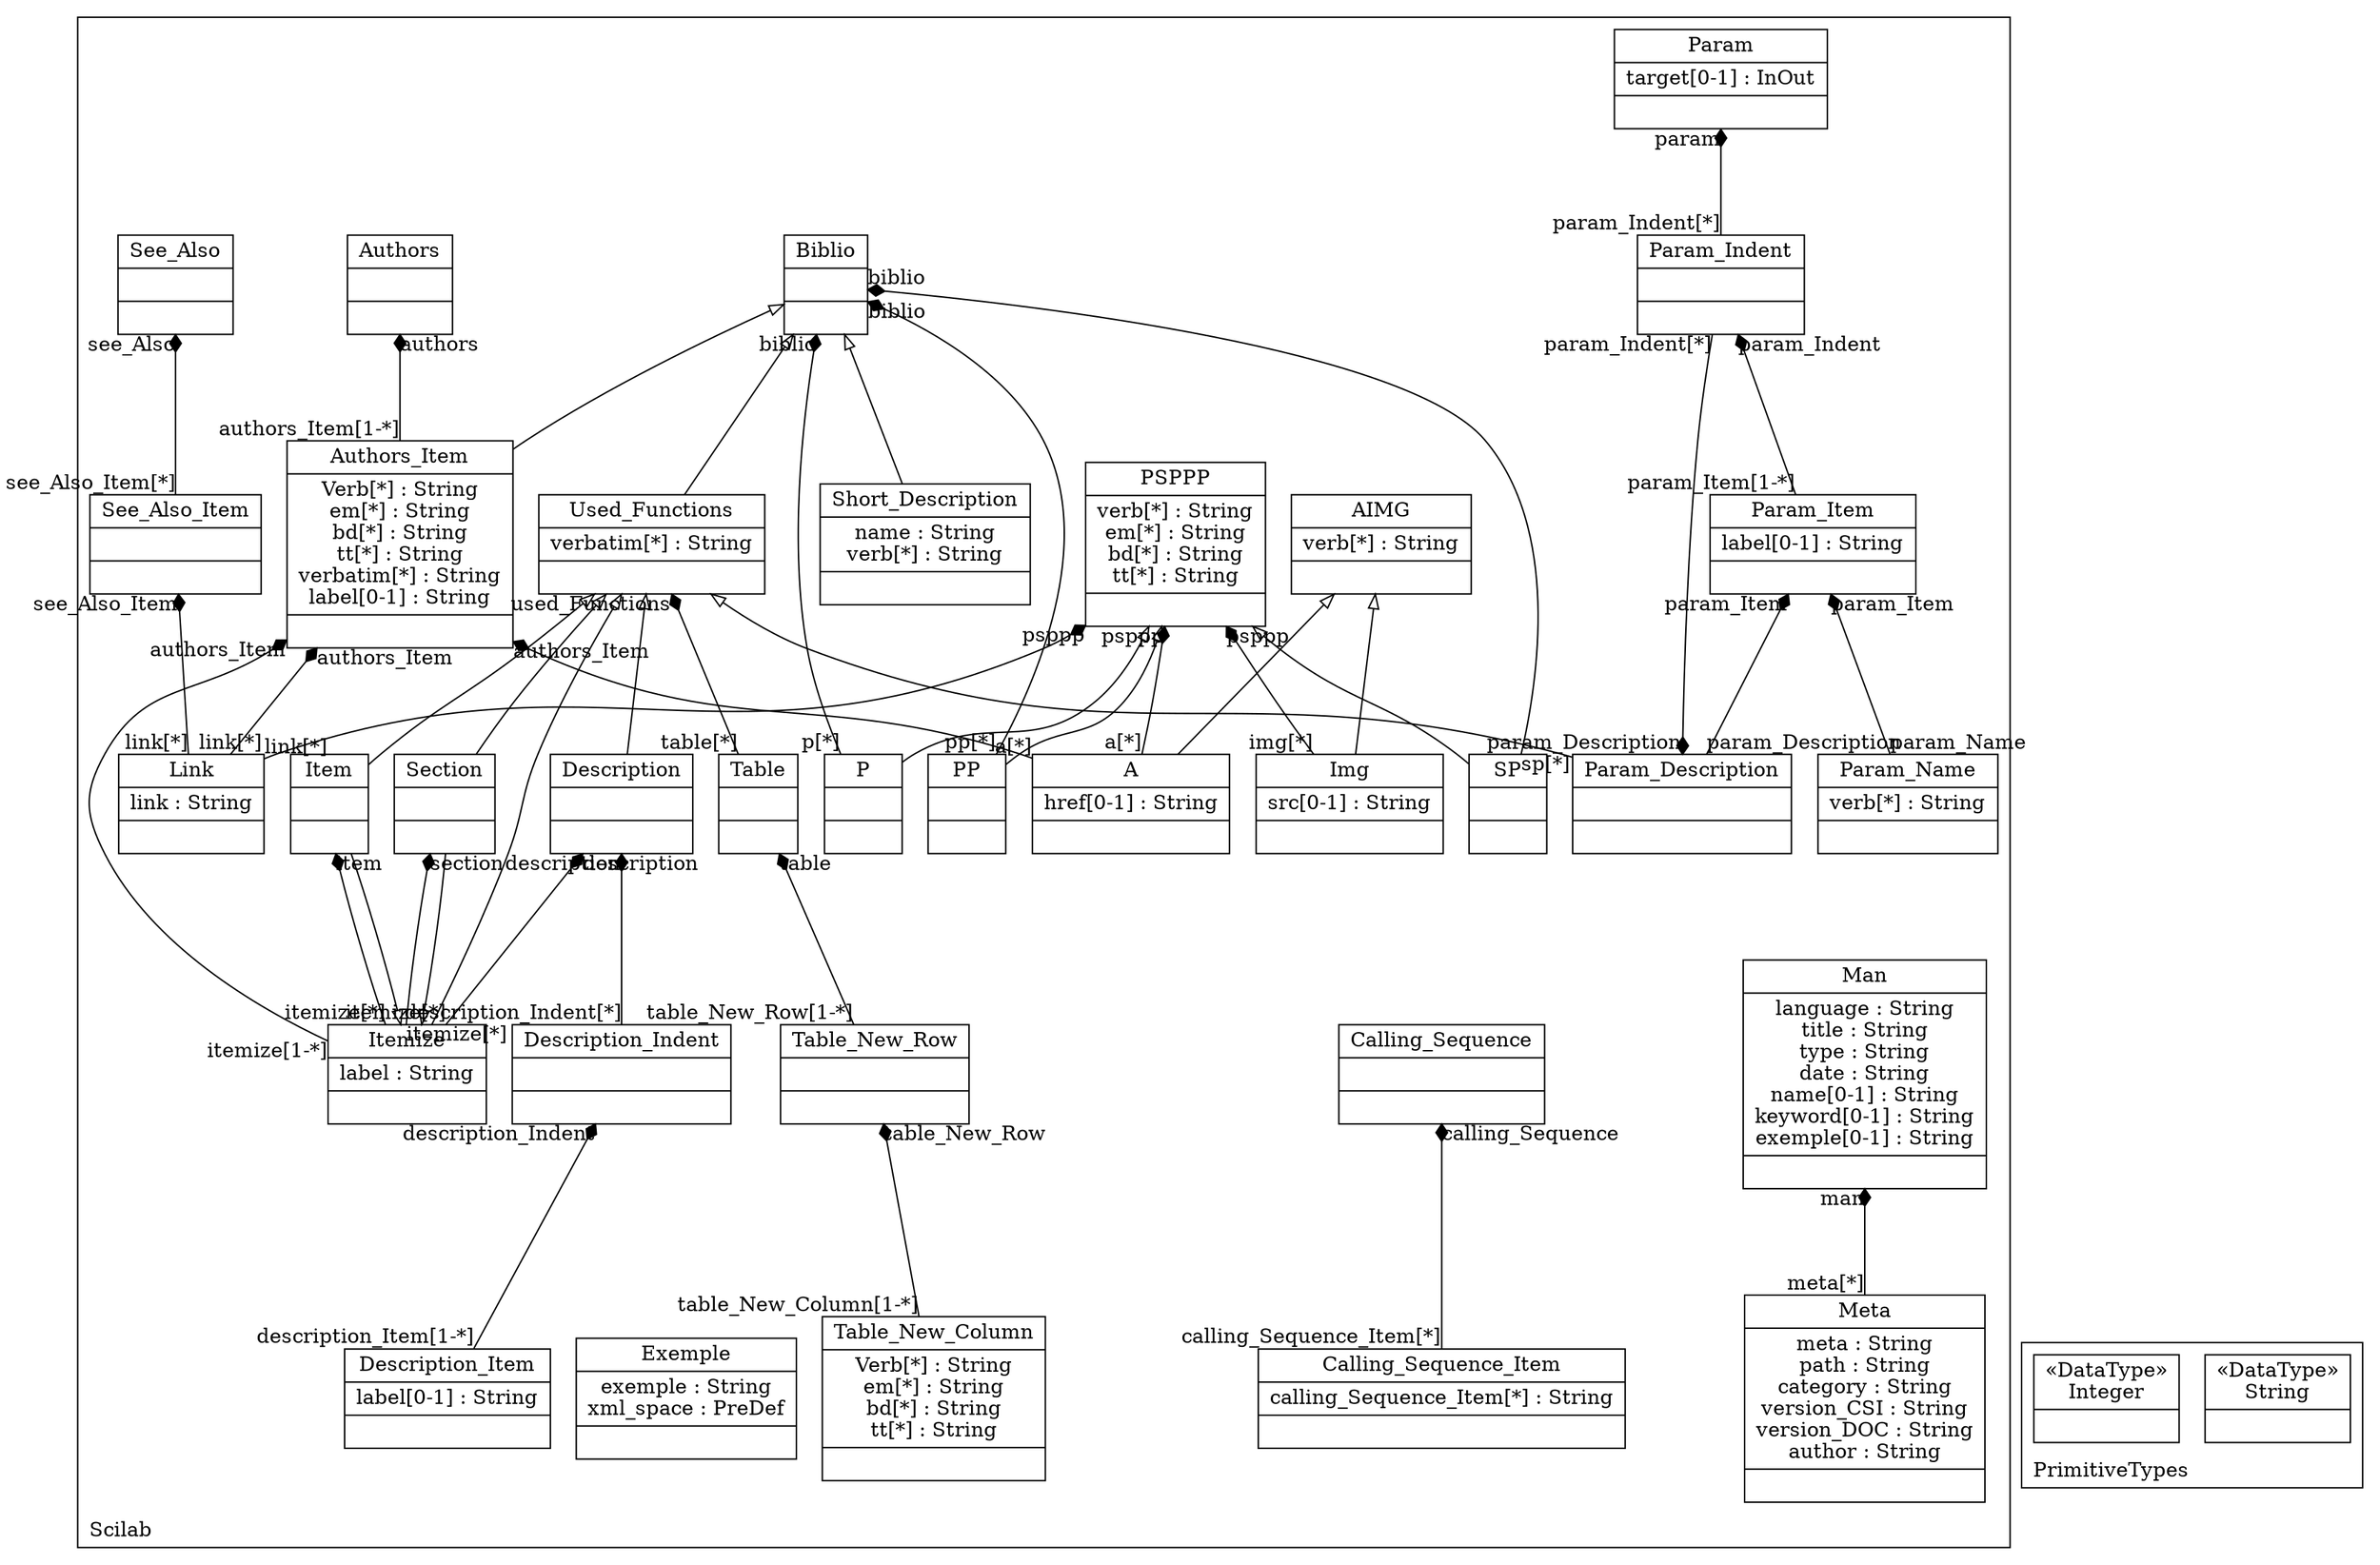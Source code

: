 digraph "KM3 Model in DOT" {
graph[rankdir=BT,labeljust=l,labelloc=t,nodeSep=0.75,compound=true];
 subgraph "cluster_Scilab"{
labelloc=t
color=black
label=Scilab
 node[shape=record];
Man[label="{Man|language : String\ntitle : String\ntype : String\ndate : String\nname[0-1] : String\nkeyword[0-1] : String\nexemple[0-1] : String| }"]
;
 node[shape=record];
Meta[label="{Meta|meta : String\npath : String\ncategory : String\nversion_CSI : String\nversion_DOC : String\nauthor : String| }"]
 Meta->Man[arrowhead=diamond,arrowtail=none,headlabel="man",taillabel="meta[*]",group=Man,minlen=2,constraint=true,]
;
 node[shape=record];
Short_Description[label="{Short_Description|name : String\nverb[*] : String| }"]
 Short_Description->Biblio[arrowhead=onormal,group=Biblio,minlen=2,constraint=true,]
;
 node[shape=record];
Calling_Sequence[label="{Calling_Sequence| | }"]
;
 node[shape=record];
Calling_Sequence_Item[label="{Calling_Sequence_Item|calling_Sequence_Item[*] : String| }"]
 Calling_Sequence_Item->Calling_Sequence[arrowhead=diamond,arrowtail=none,headlabel="calling_Sequence",taillabel="calling_Sequence_Item[*]",group=Calling_Sequence,minlen=2,constraint=true,]
;
 node[shape=record];
Param[label="{Param|target[0-1] : InOut| }"]
;
 node[shape=record];
Param_Indent[label="{Param_Indent| | }"]
 Param_Indent->Param[arrowhead=diamond,arrowtail=none,headlabel="param",taillabel="param_Indent[*]",group=Param,minlen=2,constraint=true,]
 Param_Indent->Param_Description[arrowhead=diamond,arrowtail=none,headlabel="param_Description",taillabel="param_Indent[*]",group=Param_Description,minlen=2,constraint=true,]
;
 node[shape=record];
Param_Item[label="{Param_Item|label[0-1] : String| }"]
 Param_Item->Param_Indent[arrowhead=diamond,arrowtail=none,headlabel="param_Indent",taillabel="param_Item[1-*]",group=Param_Indent,minlen=2,constraint=true,]
;
 node[shape=record];
Param_Name[label="{Param_Name|verb[*] : String| }"]
 Param_Name->Param_Item[arrowhead=diamond,arrowtail=none,headlabel="param_Item",taillabel="param_Name",group=Param_Item,minlen=2,constraint=true,]
;
 node[shape=record];
Param_Description[label="{Param_Description| | }"]
 Param_Description->Param_Item[arrowhead=diamond,arrowtail=none,headlabel="param_Item",taillabel="param_Description",group=Param_Item,minlen=2,constraint=true,]
 Param_Description->Used_Functions[arrowhead=onormal,group=Used_Functions,minlen=2,constraint=true,]
;
 node[shape=record];
Description[label="{Description| | }"]
 Description->Used_Functions[arrowhead=onormal,group=Used_Functions,minlen=2,constraint=true,]
;
 node[shape=record];
Description_Indent[label="{Description_Indent| | }"]
 Description_Indent->Description[arrowhead=diamond,arrowtail=none,headlabel="description",taillabel="description_Indent[*]",group=Description,minlen=2,constraint=true,]
;
 node[shape=record];
Description_Item[label="{Description_Item|label[0-1] : String| }"]
 Description_Item->Description_Indent[arrowhead=diamond,arrowtail=none,headlabel="description_Indent",taillabel="description_Item[1-*]",group=Description_Indent,minlen=2,constraint=true,]
;
 node[shape=record];
AIMG[label="{AIMG|verb[*] : String| }"]
;
 node[shape=record];
See_Also[label="{See_Also| | }"]
;
 node[shape=record];
Exemple[label="{Exemple|exemple : String\nxml_space : PreDef| }"]
;
 node[shape=record];
See_Also_Item[label="{See_Also_Item| | }"]
 See_Also_Item->See_Also[arrowhead=diamond,arrowtail=none,headlabel="see_Also",taillabel="see_Also_Item[*]",group=See_Also,minlen=2,constraint=true,]
;
 node[shape=record];
A[label="{A|href[0-1] : String| }"]
 A->PSPPP[arrowhead=diamond,arrowtail=none,headlabel="psppp",taillabel="a[*]",group=PSPPP,minlen=2,constraint=true,]
 A->Authors_Item[arrowhead=diamond,arrowtail=none,headlabel="authors_Item",taillabel="a[*]",group=Authors_Item,minlen=2,constraint=true,]
 A->AIMG[arrowhead=onormal,group=AIMG,minlen=2,constraint=true,]
;
 node[shape=record];
Img[label="{Img|src[0-1] : String| }"]
 Img->PSPPP[arrowhead=diamond,arrowtail=none,headlabel="psppp",taillabel="img[*]",group=PSPPP,minlen=2,constraint=true,]
 Img->AIMG[arrowhead=onormal,group=AIMG,minlen=2,constraint=true,]
;
 node[shape=record];
Biblio[label="{Biblio| | }"]
;
 node[shape=record];
Used_Functions[label="{Used_Functions|verbatim[*] : String| }"]
 Used_Functions->Biblio[arrowhead=onormal,group=Biblio,minlen=2,constraint=true,]
;
 node[shape=record];
PSPPP[label="{PSPPP|verb[*] : String\nem[*] : String\nbd[*] : String\ntt[*] : String| }"]
;
 node[shape=record];
P[label="{P| | }"]
 P->Biblio[arrowhead=diamond,arrowtail=none,headlabel="biblio",taillabel="p[*]",group=Biblio,minlen=2,constraint=true,]
 P->PSPPP[arrowhead=onormal,group=PSPPP,minlen=2,constraint=true,]
;
 node[shape=record];
SP[label="{SP| | }"]
 SP->Biblio[arrowhead=diamond,arrowtail=none,headlabel="biblio",taillabel="sp[*]",group=Biblio,minlen=2,constraint=true,]
 SP->PSPPP[arrowhead=onormal,group=PSPPP,minlen=2,constraint=true,]
;
 node[shape=record];
PP[label="{PP| | }"]
 PP->Biblio[arrowhead=diamond,arrowtail=none,headlabel="biblio",taillabel="pp[*]",group=Biblio,minlen=2,constraint=true,]
 PP->PSPPP[arrowhead=onormal,group=PSPPP,minlen=2,constraint=true,]
;
 node[shape=record];
Itemize[label="{Itemize|label : String| }"]
 Itemize->Item[arrowhead=diamond,arrowtail=none,headlabel="item",taillabel="itemize[*]",group=Item,minlen=2,constraint=true,]
 Itemize->Section[arrowhead=diamond,arrowtail=none,headlabel="section",taillabel="itemize[*]",group=Section,minlen=2,constraint=true,]
 Itemize->Authors_Item[arrowhead=diamond,arrowtail=none,headlabel="authors_Item",taillabel="itemize[1-*]",group=Authors_Item,minlen=2,constraint=true,]
 Itemize->Description[arrowhead=diamond,arrowtail=none,headlabel="description",taillabel="itemize[*]",group=Description,minlen=2,constraint=true,]
 Itemize->Used_Functions[arrowhead=onormal,group=Used_Functions,minlen=2,constraint=true,]
;
 node[shape=record];
Item[label="{Item| | }"]
 Item->Used_Functions[arrowhead=onormal,group=Used_Functions,minlen=2,constraint=true,]
 Item->Itemize[arrowhead=onormal,group=Itemize,minlen=2,constraint=true,]
;
 node[shape=record];
Table[label="{Table| | }"]
 Table->Used_Functions[arrowhead=diamond,arrowtail=none,headlabel="used_Functions",taillabel="table[*]",group=Used_Functions,minlen=2,constraint=true,]
;
 node[shape=record];
Table_New_Row[label="{Table_New_Row| | }"]
 Table_New_Row->Table[arrowhead=diamond,arrowtail=none,headlabel="table",taillabel="table_New_Row[1-*]",group=Table,minlen=2,constraint=true,]
;
 node[shape=record];
Table_New_Column[label="{Table_New_Column|Verb[*] : String\nem[*] : String\nbd[*] : String\ntt[*] : String| }"]
 Table_New_Column->Table_New_Row[arrowhead=diamond,arrowtail=none,headlabel="table_New_Row",taillabel="table_New_Column[1-*]",group=Table_New_Row,minlen=2,constraint=true,]
;
 node[shape=record];
Link[label="{Link|link : String| }"]
 Link->PSPPP[arrowhead=diamond,arrowtail=none,headlabel="psppp",taillabel="link[*]",group=PSPPP,minlen=2,constraint=true,]
 Link->See_Also_Item[arrowhead=diamond,arrowtail=none,headlabel="see_Also_Item",taillabel="link[*]",group=See_Also_Item,minlen=2,constraint=true,]
 Link->Authors_Item[arrowhead=diamond,arrowtail=none,headlabel="authors_Item",taillabel="link[*]",group=Authors_Item,minlen=2,constraint=true,]
;
 node[shape=record];
Authors[label="{Authors| | }"]
;
 node[shape=record];
Authors_Item[label="{Authors_Item|Verb[*] : String\nem[*] : String\nbd[*] : String\ntt[*] : String\nverbatim[*] : String\nlabel[0-1] : String| }"]
 Authors_Item->Authors[arrowhead=diamond,arrowtail=none,headlabel="authors",taillabel="authors_Item[1-*]",group=Authors,minlen=2,constraint=true,]
 Authors_Item->Biblio[arrowhead=onormal,group=Biblio,minlen=2,constraint=true,]
;
 node[shape=record];
Section[label="{Section| | }"]
 Section->Used_Functions[arrowhead=onormal,group=Used_Functions,minlen=2,constraint=true,]
 Section->Itemize[arrowhead=onormal,group=Itemize,minlen=2,constraint=true,]
;

} subgraph "cluster_PrimitiveTypes"{
labelloc=t
color=black
label=PrimitiveTypes
 node[shape=record];
String[label="{&#171;DataType&#187;\nString|}"]
;
 node[shape=record];
Integer[label="{&#171;DataType&#187;\nInteger|}"]
;

}
}